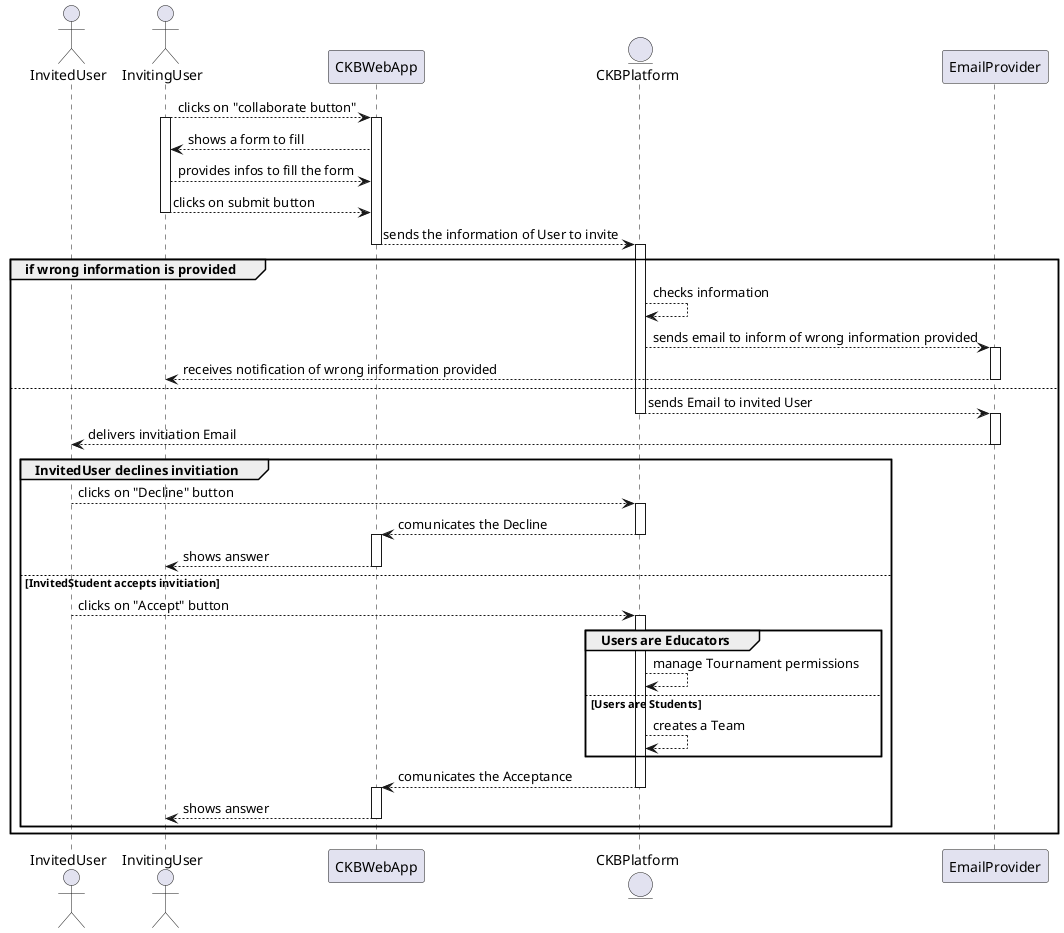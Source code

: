 @startuml
actor InvitedUser as UB
actor InvitingUser as UA
participant CKBWebApp as A
entity CKBPlatform as P
participant EmailProvider as E

UA--->A: clicks on "collaborate button"
activate UA
activate A
UA<---A: shows a form to fill 
UA--->A: provides infos to fill the form
UA--->A: clicks on submit button
deactivate UA
A---->P: sends the information of User to invite
deactivate A
group if wrong information is provided
    activate P
    P-->P: checks information
    P-->E: sends email to inform of wrong information provided
    activate E
    E-->UA: receives notification of wrong information provided
    deactivate E
else
P---->E: sends Email to invited User
deactivate P
activate E
E---->UB: delivers invitiation Email
deactivate E
group InvitedUser declines invitiation
    UB--->P: clicks on "Decline" button
    activate P
    P---->A: comunicates the Decline
    deactivate P
    activate A
    A---->UA: shows answer 
    deactivate A
else InvitedStudent accepts invitiation
    UB--->P: clicks on "Accept" button
    activate P
    group Users are Educators
        P--->P: manage Tournament permissions
    else Users are Students
        P--->P: creates a Team 
    end
    P---->A: comunicates the Acceptance
    deactivate P
    activate A
    A---->UA: shows answer
    deactivate A
end 
end 
@enduml